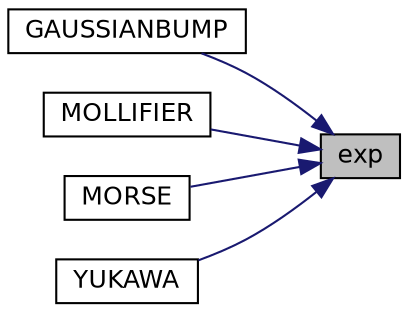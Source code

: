digraph "exp"
{
 // INTERACTIVE_SVG=YES
 // LATEX_PDF_SIZE
  bgcolor="transparent";
  edge [fontname="Helvetica",fontsize="12",labelfontname="Helvetica",labelfontsize="12"];
  node [fontname="Helvetica",fontsize="12",shape=record];
  rankdir="RL";
  Node1 [label="exp",height=0.2,width=0.4,color="black", fillcolor="grey75", style="filled", fontcolor="black",tooltip=" "];
  Node1 -> Node2 [dir="back",color="midnightblue",fontsize="12",style="solid",fontname="Helvetica"];
  Node2 [label="GAUSSIANBUMP",height=0.2,width=0.4,color="black",URL="$libmd_8h_ac3b9677e3fcde78947e0e86b9cc72fc4.html#ac3b9677e3fcde78947e0e86b9cc72fc4",tooltip="Gaussian bump Monge function."];
  Node1 -> Node3 [dir="back",color="midnightblue",fontsize="12",style="solid",fontname="Helvetica"];
  Node3 [label="MOLLIFIER",height=0.2,width=0.4,color="black",URL="$mongepatches_8libmd_8cc_a0d7247077c47e777d4aab1d88b4a69de.html#a0d7247077c47e777d4aab1d88b4a69de",tooltip=" "];
  Node1 -> Node4 [dir="back",color="midnightblue",fontsize="12",style="solid",fontname="Helvetica"];
  Node4 [label="MORSE",height=0.2,width=0.4,color="black",URL="$libmd_8h_a3f9ca49430b0d735c6547b4c36d3fe29.html#a3f9ca49430b0d735c6547b4c36d3fe29",tooltip="Morse potential functions."];
  Node1 -> Node5 [dir="back",color="midnightblue",fontsize="12",style="solid",fontname="Helvetica"];
  Node5 [label="YUKAWA",height=0.2,width=0.4,color="black",URL="$libmd_8h_af54e62e12e037d8b70bfd88d71fe23a9.html#af54e62e12e037d8b70bfd88d71fe23a9",tooltip="Yukawa potential functions."];
}
